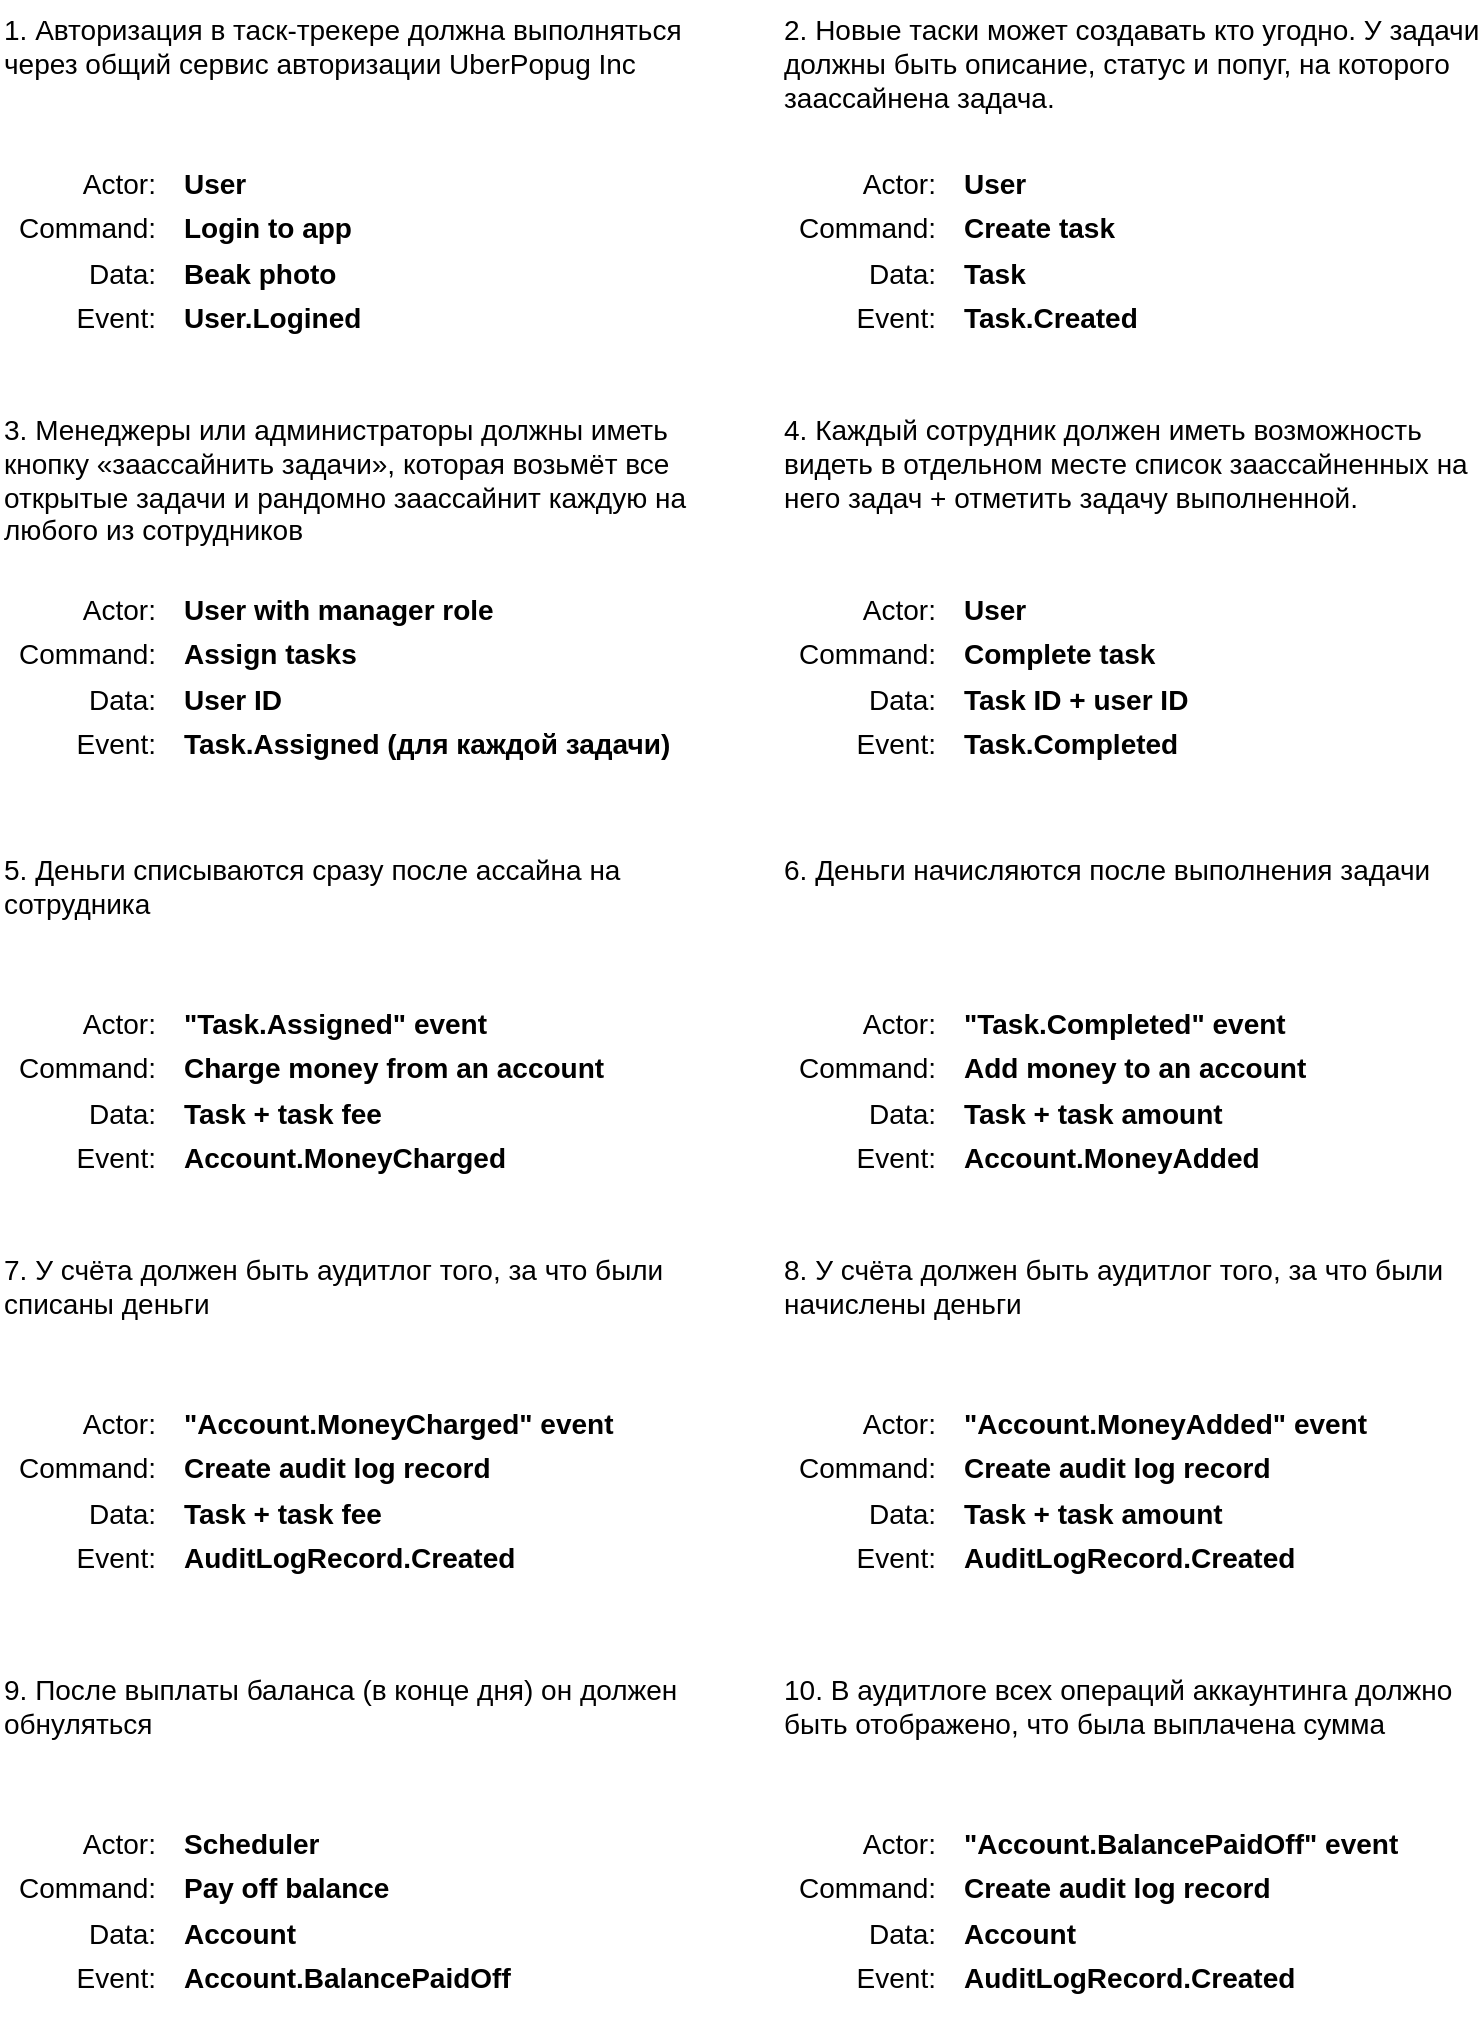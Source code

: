 <mxfile version="15.6.2" type="github">
  <diagram id="d5NoFp7wLWWfBtsMQgxX" name="Page-1">
    <mxGraphModel dx="1038" dy="547" grid="1" gridSize="10" guides="1" tooltips="1" connect="1" arrows="1" fold="1" page="1" pageScale="1" pageWidth="827" pageHeight="1169" math="0" shadow="0">
      <root>
        <mxCell id="0" />
        <mxCell id="1" parent="0" />
        <mxCell id="VC6x2Bo0zWcs_63LQxLv-1" value="1.&amp;nbsp;Авторизация в таск-трекере должна выполняться через общий сервис авторизации UberPopug Inc" style="text;html=1;strokeColor=none;fillColor=none;align=left;verticalAlign=top;whiteSpace=wrap;rounded=0;spacing=2;spacingBottom=0;labelPosition=center;verticalLabelPosition=middle;fontSize=14;spacingTop=0;" parent="1" vertex="1">
          <mxGeometry x="40" y="40" width="350" height="30" as="geometry" />
        </mxCell>
        <mxCell id="VC6x2Bo0zWcs_63LQxLv-3" value="&lt;p style=&quot;line-height: 1.6&quot;&gt;Actor:&lt;br style=&quot;font-size: 14px&quot;&gt;Command:&lt;br style=&quot;font-size: 14px&quot;&gt;Data:&lt;br style=&quot;font-size: 14px&quot;&gt;Event:&lt;/p&gt;" style="text;html=1;strokeColor=none;fillColor=none;align=right;verticalAlign=top;whiteSpace=wrap;rounded=0;spacing=2;spacingBottom=0;labelPosition=center;verticalLabelPosition=middle;fontSize=14;spacingTop=0;" parent="1" vertex="1">
          <mxGeometry x="40" y="100" width="80" height="130" as="geometry" />
        </mxCell>
        <mxCell id="VC6x2Bo0zWcs_63LQxLv-4" value="&lt;p style=&quot;line-height: 1.6&quot;&gt;User&lt;br style=&quot;font-size: 14px&quot;&gt;Login to app&amp;nbsp;&lt;br style=&quot;font-size: 14px&quot;&gt;Beak photo&lt;br style=&quot;font-size: 14px&quot;&gt;User.Logined&lt;/p&gt;" style="text;html=1;strokeColor=none;fillColor=none;align=left;verticalAlign=top;whiteSpace=wrap;rounded=0;spacing=2;spacingBottom=0;labelPosition=center;verticalLabelPosition=middle;fontSize=14;spacingTop=0;fontStyle=1" parent="1" vertex="1">
          <mxGeometry x="130" y="100" width="250" height="130" as="geometry" />
        </mxCell>
        <mxCell id="1XSmwFj-NehxppMxqpuk-1" value="2. Новые таски может создавать кто угодно. У задачи должны быть описание, статус и попуг, на которого заассайнена задача." style="text;html=1;strokeColor=none;fillColor=none;align=left;verticalAlign=top;whiteSpace=wrap;rounded=0;spacing=2;spacingBottom=0;labelPosition=center;verticalLabelPosition=middle;fontSize=14;spacingTop=0;" vertex="1" parent="1">
          <mxGeometry x="430" y="40" width="350" height="30" as="geometry" />
        </mxCell>
        <mxCell id="1XSmwFj-NehxppMxqpuk-2" value="&lt;p style=&quot;line-height: 1.6&quot;&gt;Actor:&lt;br style=&quot;font-size: 14px&quot;&gt;Command:&lt;br style=&quot;font-size: 14px&quot;&gt;Data:&lt;br style=&quot;font-size: 14px&quot;&gt;Event:&lt;/p&gt;" style="text;html=1;strokeColor=none;fillColor=none;align=right;verticalAlign=top;whiteSpace=wrap;rounded=0;spacing=2;spacingBottom=0;labelPosition=center;verticalLabelPosition=middle;fontSize=14;spacingTop=0;" vertex="1" parent="1">
          <mxGeometry x="430" y="100" width="80" height="130" as="geometry" />
        </mxCell>
        <mxCell id="1XSmwFj-NehxppMxqpuk-3" value="&lt;p style=&quot;line-height: 1.6&quot;&gt;User&lt;br style=&quot;font-size: 14px&quot;&gt;Create task&amp;nbsp;&lt;br style=&quot;font-size: 14px&quot;&gt;Task&lt;br style=&quot;font-size: 14px&quot;&gt;Task.Created&lt;/p&gt;" style="text;html=1;strokeColor=none;fillColor=none;align=left;verticalAlign=top;whiteSpace=wrap;rounded=0;spacing=2;spacingBottom=0;labelPosition=center;verticalLabelPosition=middle;fontSize=14;spacingTop=0;fontStyle=1" vertex="1" parent="1">
          <mxGeometry x="520" y="100" width="250" height="130" as="geometry" />
        </mxCell>
        <mxCell id="1XSmwFj-NehxppMxqpuk-4" value="3.&amp;nbsp;Менеджеры или администраторы должны иметь кнопку «заассайнить задачи», которая возьмёт все открытые задачи и рандомно заассайнит каждую на любого из сотрудников" style="text;html=1;strokeColor=none;fillColor=none;align=left;verticalAlign=top;whiteSpace=wrap;rounded=0;spacing=2;spacingBottom=0;labelPosition=center;verticalLabelPosition=middle;fontSize=14;spacingTop=0;" vertex="1" parent="1">
          <mxGeometry x="40" y="240" width="350" height="30" as="geometry" />
        </mxCell>
        <mxCell id="1XSmwFj-NehxppMxqpuk-5" value="&lt;p style=&quot;line-height: 1.6&quot;&gt;Actor:&lt;br style=&quot;font-size: 14px&quot;&gt;Command:&lt;br style=&quot;font-size: 14px&quot;&gt;Data:&lt;br style=&quot;font-size: 14px&quot;&gt;Event:&lt;/p&gt;" style="text;html=1;strokeColor=none;fillColor=none;align=right;verticalAlign=top;whiteSpace=wrap;rounded=0;spacing=2;spacingBottom=0;labelPosition=center;verticalLabelPosition=middle;fontSize=14;spacingTop=0;" vertex="1" parent="1">
          <mxGeometry x="40" y="313" width="80" height="130" as="geometry" />
        </mxCell>
        <mxCell id="1XSmwFj-NehxppMxqpuk-6" value="&lt;p style=&quot;line-height: 1.6&quot;&gt;User with manager role&lt;br style=&quot;font-size: 14px&quot;&gt;Assign tasks&amp;nbsp;&lt;br style=&quot;font-size: 14px&quot;&gt;User ID&lt;br style=&quot;font-size: 14px&quot;&gt;Task.Assigned (для каждой задачи)&lt;/p&gt;" style="text;html=1;strokeColor=none;fillColor=none;align=left;verticalAlign=top;whiteSpace=wrap;rounded=0;spacing=2;spacingBottom=0;labelPosition=center;verticalLabelPosition=middle;fontSize=14;spacingTop=0;fontStyle=1" vertex="1" parent="1">
          <mxGeometry x="130" y="313" width="250" height="130" as="geometry" />
        </mxCell>
        <mxCell id="1XSmwFj-NehxppMxqpuk-8" value="4.&amp;nbsp;Каждый сотрудник должен иметь возможность видеть в отдельном месте список заассайненных на него задач + отметить задачу выполненной." style="text;html=1;strokeColor=none;fillColor=none;align=left;verticalAlign=top;whiteSpace=wrap;rounded=0;spacing=2;spacingBottom=0;labelPosition=center;verticalLabelPosition=middle;fontSize=14;spacingTop=0;" vertex="1" parent="1">
          <mxGeometry x="430" y="240" width="350" height="30" as="geometry" />
        </mxCell>
        <mxCell id="1XSmwFj-NehxppMxqpuk-9" value="&lt;p style=&quot;line-height: 1.6&quot;&gt;Actor:&lt;br style=&quot;font-size: 14px&quot;&gt;Command:&lt;br style=&quot;font-size: 14px&quot;&gt;Data:&lt;br style=&quot;font-size: 14px&quot;&gt;Event:&lt;/p&gt;" style="text;html=1;strokeColor=none;fillColor=none;align=right;verticalAlign=top;whiteSpace=wrap;rounded=0;spacing=2;spacingBottom=0;labelPosition=center;verticalLabelPosition=middle;fontSize=14;spacingTop=0;" vertex="1" parent="1">
          <mxGeometry x="430" y="313" width="80" height="130" as="geometry" />
        </mxCell>
        <mxCell id="1XSmwFj-NehxppMxqpuk-10" value="&lt;p style=&quot;line-height: 1.6&quot;&gt;User&lt;br style=&quot;font-size: 14px&quot;&gt;Complete task&amp;nbsp;&lt;br style=&quot;font-size: 14px&quot;&gt;Task ID + user ID&lt;br style=&quot;font-size: 14px&quot;&gt;Task.Completed&lt;/p&gt;" style="text;html=1;strokeColor=none;fillColor=none;align=left;verticalAlign=top;whiteSpace=wrap;rounded=0;spacing=2;spacingBottom=0;labelPosition=center;verticalLabelPosition=middle;fontSize=14;spacingTop=0;fontStyle=1" vertex="1" parent="1">
          <mxGeometry x="520" y="313" width="250" height="130" as="geometry" />
        </mxCell>
        <mxCell id="1XSmwFj-NehxppMxqpuk-11" value="5. Деньги списываются сразу после ассайна на сотрудника" style="text;html=1;strokeColor=none;fillColor=none;align=left;verticalAlign=top;whiteSpace=wrap;rounded=0;spacing=2;spacingBottom=0;labelPosition=center;verticalLabelPosition=middle;fontSize=14;spacingTop=0;" vertex="1" parent="1">
          <mxGeometry x="40" y="460" width="350" height="30" as="geometry" />
        </mxCell>
        <mxCell id="1XSmwFj-NehxppMxqpuk-12" value="&lt;p style=&quot;line-height: 1.6&quot;&gt;Actor:&lt;br style=&quot;font-size: 14px&quot;&gt;Command:&lt;br style=&quot;font-size: 14px&quot;&gt;Data:&lt;br style=&quot;font-size: 14px&quot;&gt;Event:&lt;/p&gt;" style="text;html=1;strokeColor=none;fillColor=none;align=right;verticalAlign=top;whiteSpace=wrap;rounded=0;spacing=2;spacingBottom=0;labelPosition=center;verticalLabelPosition=middle;fontSize=14;spacingTop=0;" vertex="1" parent="1">
          <mxGeometry x="40" y="520" width="80" height="130" as="geometry" />
        </mxCell>
        <mxCell id="1XSmwFj-NehxppMxqpuk-13" value="&lt;p style=&quot;line-height: 1.6&quot;&gt;&quot;Task.Assigned&quot; event&lt;br style=&quot;font-size: 14px&quot;&gt;Charge money from an account&lt;br style=&quot;font-size: 14px&quot;&gt;Task + task fee&lt;br style=&quot;font-size: 14px&quot;&gt;Account.MoneyCharged&lt;/p&gt;" style="text;html=1;strokeColor=none;fillColor=none;align=left;verticalAlign=top;whiteSpace=wrap;rounded=0;spacing=2;spacingBottom=0;labelPosition=center;verticalLabelPosition=middle;fontSize=14;spacingTop=0;fontStyle=1" vertex="1" parent="1">
          <mxGeometry x="130" y="520" width="250" height="130" as="geometry" />
        </mxCell>
        <mxCell id="1XSmwFj-NehxppMxqpuk-14" value="6. Деньги&amp;nbsp;начисляются после выполнения задачи" style="text;html=1;strokeColor=none;fillColor=none;align=left;verticalAlign=top;whiteSpace=wrap;rounded=0;spacing=2;spacingBottom=0;labelPosition=center;verticalLabelPosition=middle;fontSize=14;spacingTop=0;" vertex="1" parent="1">
          <mxGeometry x="430" y="460" width="350" height="30" as="geometry" />
        </mxCell>
        <mxCell id="1XSmwFj-NehxppMxqpuk-15" value="&lt;p style=&quot;line-height: 1.6&quot;&gt;Actor:&lt;br style=&quot;font-size: 14px&quot;&gt;Command:&lt;br style=&quot;font-size: 14px&quot;&gt;Data:&lt;br style=&quot;font-size: 14px&quot;&gt;Event:&lt;/p&gt;" style="text;html=1;strokeColor=none;fillColor=none;align=right;verticalAlign=top;whiteSpace=wrap;rounded=0;spacing=2;spacingBottom=0;labelPosition=center;verticalLabelPosition=middle;fontSize=14;spacingTop=0;" vertex="1" parent="1">
          <mxGeometry x="430" y="520" width="80" height="130" as="geometry" />
        </mxCell>
        <mxCell id="1XSmwFj-NehxppMxqpuk-16" value="&lt;p style=&quot;line-height: 1.6&quot;&gt;&quot;Task.Completed&quot; event&lt;br style=&quot;font-size: 14px&quot;&gt;Add money to an account&lt;br style=&quot;font-size: 14px&quot;&gt;Task + task amount&lt;br style=&quot;font-size: 14px&quot;&gt;Account.MoneyAdded&lt;/p&gt;" style="text;html=1;strokeColor=none;fillColor=none;align=left;verticalAlign=top;whiteSpace=wrap;rounded=0;spacing=2;spacingBottom=0;labelPosition=center;verticalLabelPosition=middle;fontSize=14;spacingTop=0;fontStyle=1" vertex="1" parent="1">
          <mxGeometry x="520" y="520" width="250" height="130" as="geometry" />
        </mxCell>
        <mxCell id="1XSmwFj-NehxppMxqpuk-19" value="7.&amp;nbsp;У счёта должен быть аудитлог того, за что были списаны деньги" style="text;html=1;strokeColor=none;fillColor=none;align=left;verticalAlign=top;whiteSpace=wrap;rounded=0;spacing=2;spacingBottom=0;labelPosition=center;verticalLabelPosition=middle;fontSize=14;spacingTop=0;" vertex="1" parent="1">
          <mxGeometry x="40" y="660" width="350" height="30" as="geometry" />
        </mxCell>
        <mxCell id="1XSmwFj-NehxppMxqpuk-20" value="&lt;p style=&quot;line-height: 1.6&quot;&gt;Actor:&lt;br style=&quot;font-size: 14px&quot;&gt;Command:&lt;br style=&quot;font-size: 14px&quot;&gt;Data:&lt;br style=&quot;font-size: 14px&quot;&gt;Event:&lt;/p&gt;" style="text;html=1;strokeColor=none;fillColor=none;align=right;verticalAlign=top;whiteSpace=wrap;rounded=0;spacing=2;spacingBottom=0;labelPosition=center;verticalLabelPosition=middle;fontSize=14;spacingTop=0;" vertex="1" parent="1">
          <mxGeometry x="40" y="720" width="80" height="130" as="geometry" />
        </mxCell>
        <mxCell id="1XSmwFj-NehxppMxqpuk-21" value="&lt;p style=&quot;line-height: 1.6&quot;&gt;&quot;Account.MoneyCharged&quot; event&lt;br style=&quot;font-size: 14px&quot;&gt;Create audit log record&lt;br style=&quot;font-size: 14px&quot;&gt;Task + task fee&lt;br style=&quot;font-size: 14px&quot;&gt;AuditLogRecord.Created&lt;/p&gt;" style="text;html=1;strokeColor=none;fillColor=none;align=left;verticalAlign=top;whiteSpace=wrap;rounded=0;spacing=2;spacingBottom=0;labelPosition=center;verticalLabelPosition=middle;fontSize=14;spacingTop=0;fontStyle=1" vertex="1" parent="1">
          <mxGeometry x="130" y="720" width="250" height="130" as="geometry" />
        </mxCell>
        <mxCell id="1XSmwFj-NehxppMxqpuk-22" value="8.&amp;nbsp;У счёта должен быть аудитлог того, за что были начислены деньги" style="text;html=1;strokeColor=none;fillColor=none;align=left;verticalAlign=top;whiteSpace=wrap;rounded=0;spacing=2;spacingBottom=0;labelPosition=center;verticalLabelPosition=middle;fontSize=14;spacingTop=0;" vertex="1" parent="1">
          <mxGeometry x="430" y="660" width="350" height="30" as="geometry" />
        </mxCell>
        <mxCell id="1XSmwFj-NehxppMxqpuk-23" value="&lt;p style=&quot;line-height: 1.6&quot;&gt;Actor:&lt;br style=&quot;font-size: 14px&quot;&gt;Command:&lt;br style=&quot;font-size: 14px&quot;&gt;Data:&lt;br style=&quot;font-size: 14px&quot;&gt;Event:&lt;/p&gt;" style="text;html=1;strokeColor=none;fillColor=none;align=right;verticalAlign=top;whiteSpace=wrap;rounded=0;spacing=2;spacingBottom=0;labelPosition=center;verticalLabelPosition=middle;fontSize=14;spacingTop=0;" vertex="1" parent="1">
          <mxGeometry x="430" y="720" width="80" height="130" as="geometry" />
        </mxCell>
        <mxCell id="1XSmwFj-NehxppMxqpuk-24" value="&lt;p style=&quot;line-height: 1.6&quot;&gt;&quot;Account.MoneyAdded&quot; event&lt;br style=&quot;font-size: 14px&quot;&gt;Create audit log record&lt;br style=&quot;font-size: 14px&quot;&gt;Task + task amount&lt;br style=&quot;font-size: 14px&quot;&gt;AuditLogRecord.Created&lt;br&gt;&lt;/p&gt;" style="text;html=1;strokeColor=none;fillColor=none;align=left;verticalAlign=top;whiteSpace=wrap;rounded=0;spacing=2;spacingBottom=0;labelPosition=center;verticalLabelPosition=middle;fontSize=14;spacingTop=0;fontStyle=1" vertex="1" parent="1">
          <mxGeometry x="520" y="720" width="260" height="130" as="geometry" />
        </mxCell>
        <mxCell id="1XSmwFj-NehxppMxqpuk-25" value="9.&amp;nbsp;После выплаты баланса (в конце дня) он должен обнуляться" style="text;html=1;strokeColor=none;fillColor=none;align=left;verticalAlign=top;whiteSpace=wrap;rounded=0;spacing=2;spacingBottom=0;labelPosition=center;verticalLabelPosition=middle;fontSize=14;spacingTop=0;" vertex="1" parent="1">
          <mxGeometry x="40" y="870" width="350" height="30" as="geometry" />
        </mxCell>
        <mxCell id="1XSmwFj-NehxppMxqpuk-26" value="&lt;p style=&quot;line-height: 1.6&quot;&gt;Actor:&lt;br style=&quot;font-size: 14px&quot;&gt;Command:&lt;br style=&quot;font-size: 14px&quot;&gt;Data:&lt;br style=&quot;font-size: 14px&quot;&gt;Event:&lt;/p&gt;" style="text;html=1;strokeColor=none;fillColor=none;align=right;verticalAlign=top;whiteSpace=wrap;rounded=0;spacing=2;spacingBottom=0;labelPosition=center;verticalLabelPosition=middle;fontSize=14;spacingTop=0;" vertex="1" parent="1">
          <mxGeometry x="40" y="930" width="80" height="130" as="geometry" />
        </mxCell>
        <mxCell id="1XSmwFj-NehxppMxqpuk-27" value="&lt;p style=&quot;line-height: 1.6&quot;&gt;Scheduler&lt;br style=&quot;font-size: 14px&quot;&gt;Pay off balance&lt;br style=&quot;font-size: 14px&quot;&gt;Account&lt;br style=&quot;font-size: 14px&quot;&gt;Account.BalancePaidOff&lt;/p&gt;" style="text;html=1;strokeColor=none;fillColor=none;align=left;verticalAlign=top;whiteSpace=wrap;rounded=0;spacing=2;spacingBottom=0;labelPosition=center;verticalLabelPosition=middle;fontSize=14;spacingTop=0;fontStyle=1" vertex="1" parent="1">
          <mxGeometry x="130" y="930" width="250" height="130" as="geometry" />
        </mxCell>
        <mxCell id="1XSmwFj-NehxppMxqpuk-28" value="10. В аудитлоге всех операций аккаунтинга должно быть отображено, что была выплачена сумма" style="text;html=1;strokeColor=none;fillColor=none;align=left;verticalAlign=top;whiteSpace=wrap;rounded=0;spacing=2;spacingBottom=0;labelPosition=center;verticalLabelPosition=middle;fontSize=14;spacingTop=0;" vertex="1" parent="1">
          <mxGeometry x="430" y="870" width="350" height="30" as="geometry" />
        </mxCell>
        <mxCell id="1XSmwFj-NehxppMxqpuk-29" value="&lt;p style=&quot;line-height: 1.6&quot;&gt;Actor:&lt;br style=&quot;font-size: 14px&quot;&gt;Command:&lt;br style=&quot;font-size: 14px&quot;&gt;Data:&lt;br style=&quot;font-size: 14px&quot;&gt;Event:&lt;/p&gt;" style="text;html=1;strokeColor=none;fillColor=none;align=right;verticalAlign=top;whiteSpace=wrap;rounded=0;spacing=2;spacingBottom=0;labelPosition=center;verticalLabelPosition=middle;fontSize=14;spacingTop=0;" vertex="1" parent="1">
          <mxGeometry x="430" y="930" width="80" height="130" as="geometry" />
        </mxCell>
        <mxCell id="1XSmwFj-NehxppMxqpuk-30" value="&lt;p style=&quot;line-height: 1.6&quot;&gt;&quot;Account.BalancePaidOff&quot; event&amp;nbsp;&lt;br style=&quot;font-size: 14px&quot;&gt;Create audit log record&lt;br style=&quot;font-size: 14px&quot;&gt;Account&lt;br style=&quot;font-size: 14px&quot;&gt;AuditLogRecord.Created&lt;br&gt;&lt;/p&gt;" style="text;html=1;strokeColor=none;fillColor=none;align=left;verticalAlign=top;whiteSpace=wrap;rounded=0;spacing=2;spacingBottom=0;labelPosition=center;verticalLabelPosition=middle;fontSize=14;spacingTop=0;fontStyle=1" vertex="1" parent="1">
          <mxGeometry x="520" y="930" width="250" height="130" as="geometry" />
        </mxCell>
      </root>
    </mxGraphModel>
  </diagram>
</mxfile>
